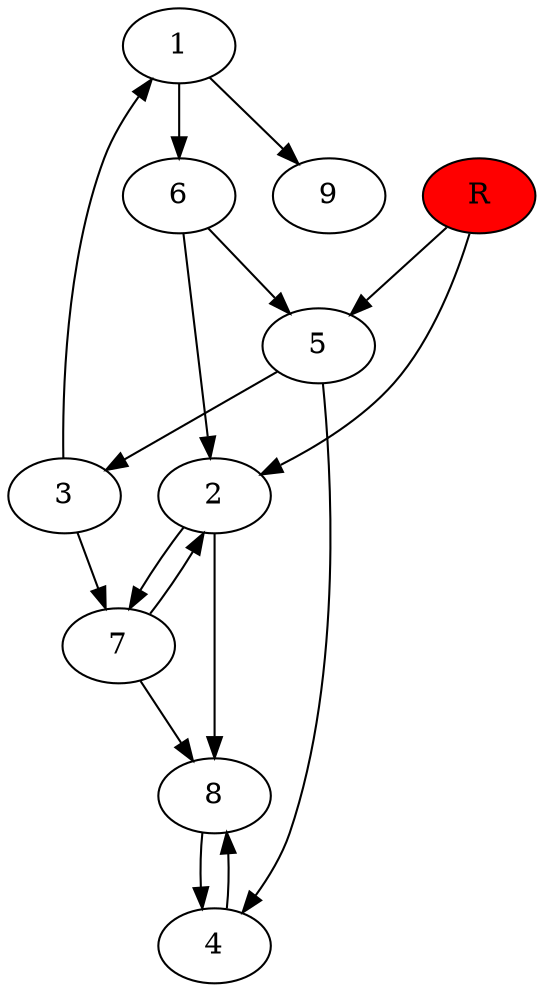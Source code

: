 digraph prb66569 {
	1
	2
	3
	4
	5
	6
	7
	8
	R [fillcolor="#ff0000" style=filled]
	1 -> 6
	1 -> 9
	2 -> 7
	2 -> 8
	3 -> 1
	3 -> 7
	4 -> 8
	5 -> 3
	5 -> 4
	6 -> 2
	6 -> 5
	7 -> 2
	7 -> 8
	8 -> 4
	R -> 2
	R -> 5
}
